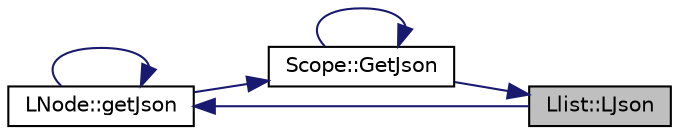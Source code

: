 digraph "Llist::LJson"
{
 // INTERACTIVE_SVG=YES
 // LATEX_PDF_SIZE
  edge [fontname="Helvetica",fontsize="10",labelfontname="Helvetica",labelfontsize="10"];
  node [fontname="Helvetica",fontsize="10",shape=record];
  rankdir="RL";
  Node1 [label="Llist::LJson",height=0.2,width=0.4,color="black", fillcolor="grey75", style="filled", fontcolor="black",tooltip=" "];
  Node1 -> Node2 [dir="back",color="midnightblue",fontsize="10",style="solid",fontname="Helvetica"];
  Node2 [label="Scope::GetJson",height=0.2,width=0.4,color="black", fillcolor="white", style="filled",URL="$classScope.html#ab7e68bd73690095c5358f643fe606959",tooltip="Create a string with the info of the Scope."];
  Node2 -> Node3 [dir="back",color="midnightblue",fontsize="10",style="solid",fontname="Helvetica"];
  Node3 [label="LNode::getJson",height=0.2,width=0.4,color="black", fillcolor="white", style="filled",URL="$classLNode.html#ae3ee65209772ae7cea01d820fb2c3fa3",tooltip=" "];
  Node3 -> Node3 [dir="back",color="midnightblue",fontsize="10",style="solid",fontname="Helvetica"];
  Node3 -> Node1 [dir="back",color="midnightblue",fontsize="10",style="solid",fontname="Helvetica"];
  Node2 -> Node2 [dir="back",color="midnightblue",fontsize="10",style="solid",fontname="Helvetica"];
}
